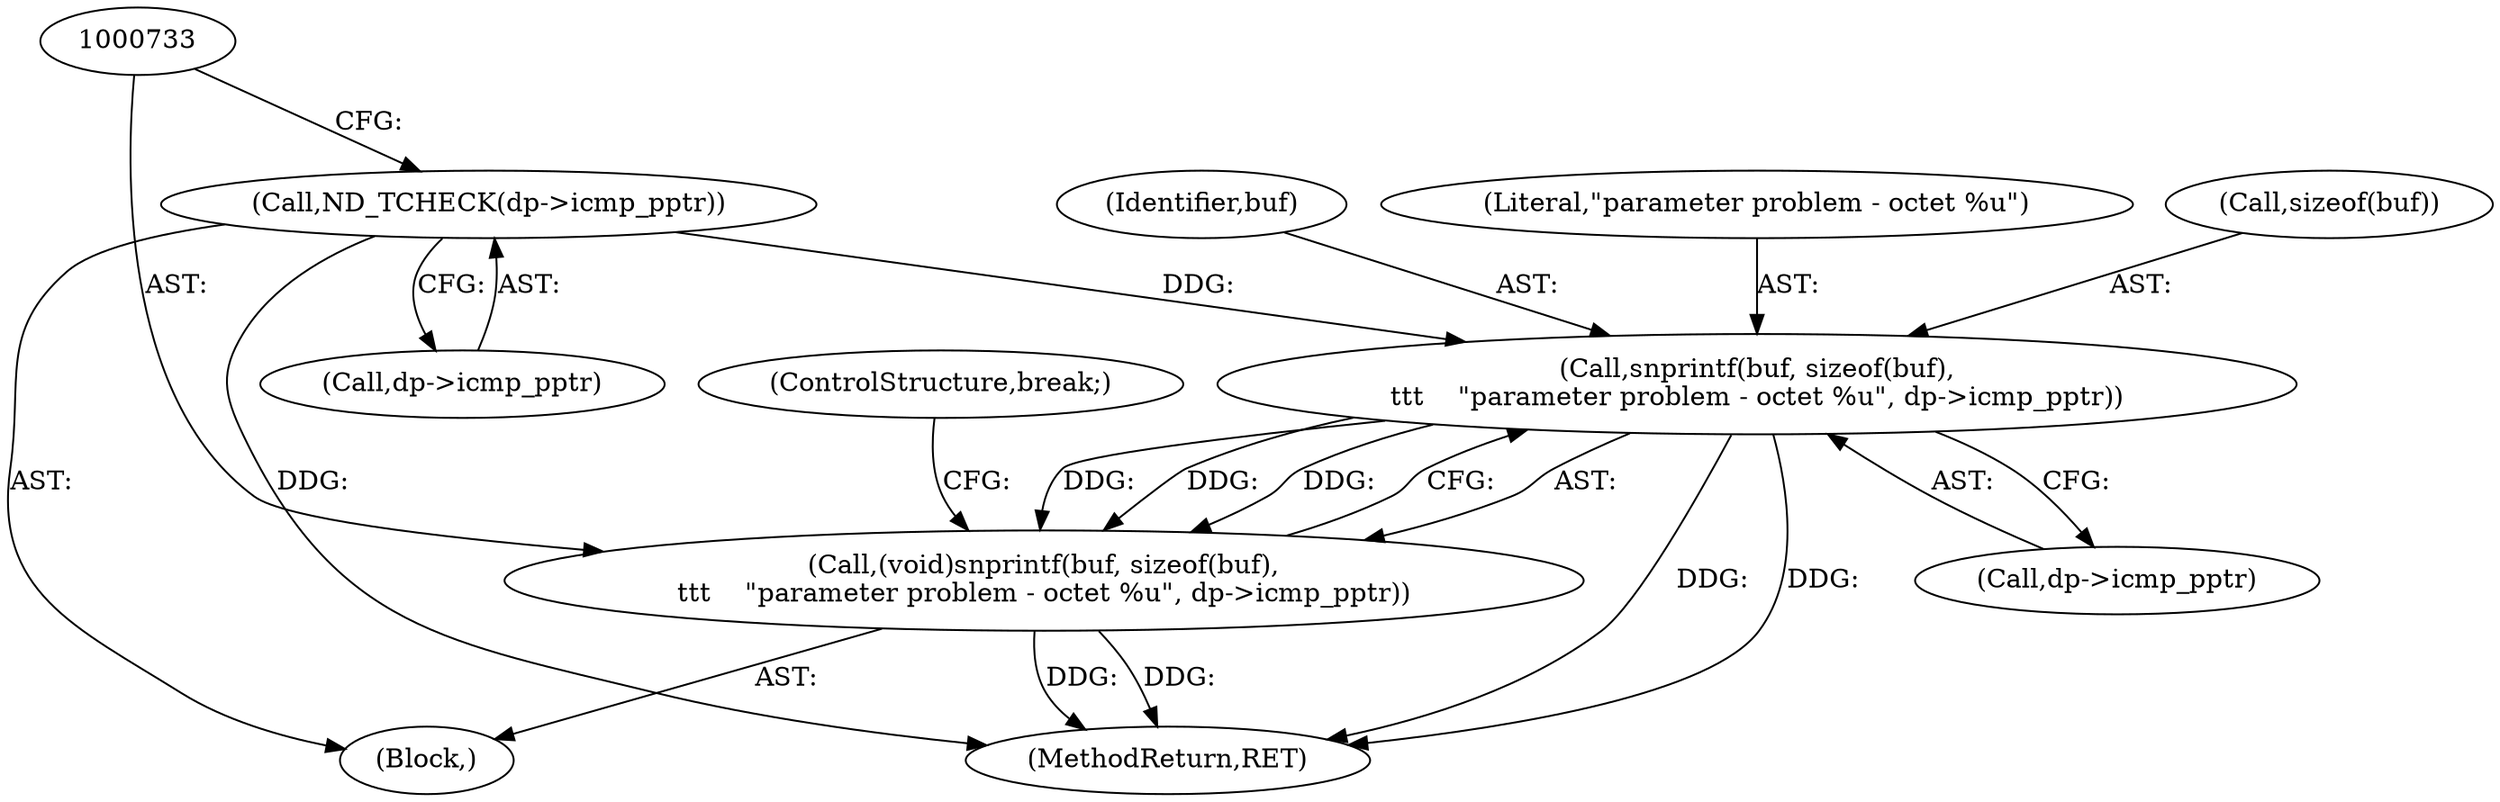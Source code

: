 digraph "0_tcpdump_1a1bce0526a77b62e41531b00f8bb5e21fd4f3a3@API" {
"1000734" [label="(Call,snprintf(buf, sizeof(buf),\n\t\t\t    \"parameter problem - octet %u\", dp->icmp_pptr))"];
"1000728" [label="(Call,ND_TCHECK(dp->icmp_pptr))"];
"1000732" [label="(Call,(void)snprintf(buf, sizeof(buf),\n\t\t\t    \"parameter problem - octet %u\", dp->icmp_pptr))"];
"1000734" [label="(Call,snprintf(buf, sizeof(buf),\n\t\t\t    \"parameter problem - octet %u\", dp->icmp_pptr))"];
"1000732" [label="(Call,(void)snprintf(buf, sizeof(buf),\n\t\t\t    \"parameter problem - octet %u\", dp->icmp_pptr))"];
"1000727" [label="(Block,)"];
"1000739" [label="(Call,dp->icmp_pptr)"];
"1000728" [label="(Call,ND_TCHECK(dp->icmp_pptr))"];
"1000729" [label="(Call,dp->icmp_pptr)"];
"1000742" [label="(ControlStructure,break;)"];
"1001279" [label="(MethodReturn,RET)"];
"1000736" [label="(Call,sizeof(buf))"];
"1000735" [label="(Identifier,buf)"];
"1000738" [label="(Literal,\"parameter problem - octet %u\")"];
"1000734" -> "1000732"  [label="AST: "];
"1000734" -> "1000739"  [label="CFG: "];
"1000735" -> "1000734"  [label="AST: "];
"1000736" -> "1000734"  [label="AST: "];
"1000738" -> "1000734"  [label="AST: "];
"1000739" -> "1000734"  [label="AST: "];
"1000732" -> "1000734"  [label="CFG: "];
"1000734" -> "1001279"  [label="DDG: "];
"1000734" -> "1001279"  [label="DDG: "];
"1000734" -> "1000732"  [label="DDG: "];
"1000734" -> "1000732"  [label="DDG: "];
"1000734" -> "1000732"  [label="DDG: "];
"1000728" -> "1000734"  [label="DDG: "];
"1000728" -> "1000727"  [label="AST: "];
"1000728" -> "1000729"  [label="CFG: "];
"1000729" -> "1000728"  [label="AST: "];
"1000733" -> "1000728"  [label="CFG: "];
"1000728" -> "1001279"  [label="DDG: "];
"1000732" -> "1000727"  [label="AST: "];
"1000733" -> "1000732"  [label="AST: "];
"1000742" -> "1000732"  [label="CFG: "];
"1000732" -> "1001279"  [label="DDG: "];
"1000732" -> "1001279"  [label="DDG: "];
}
